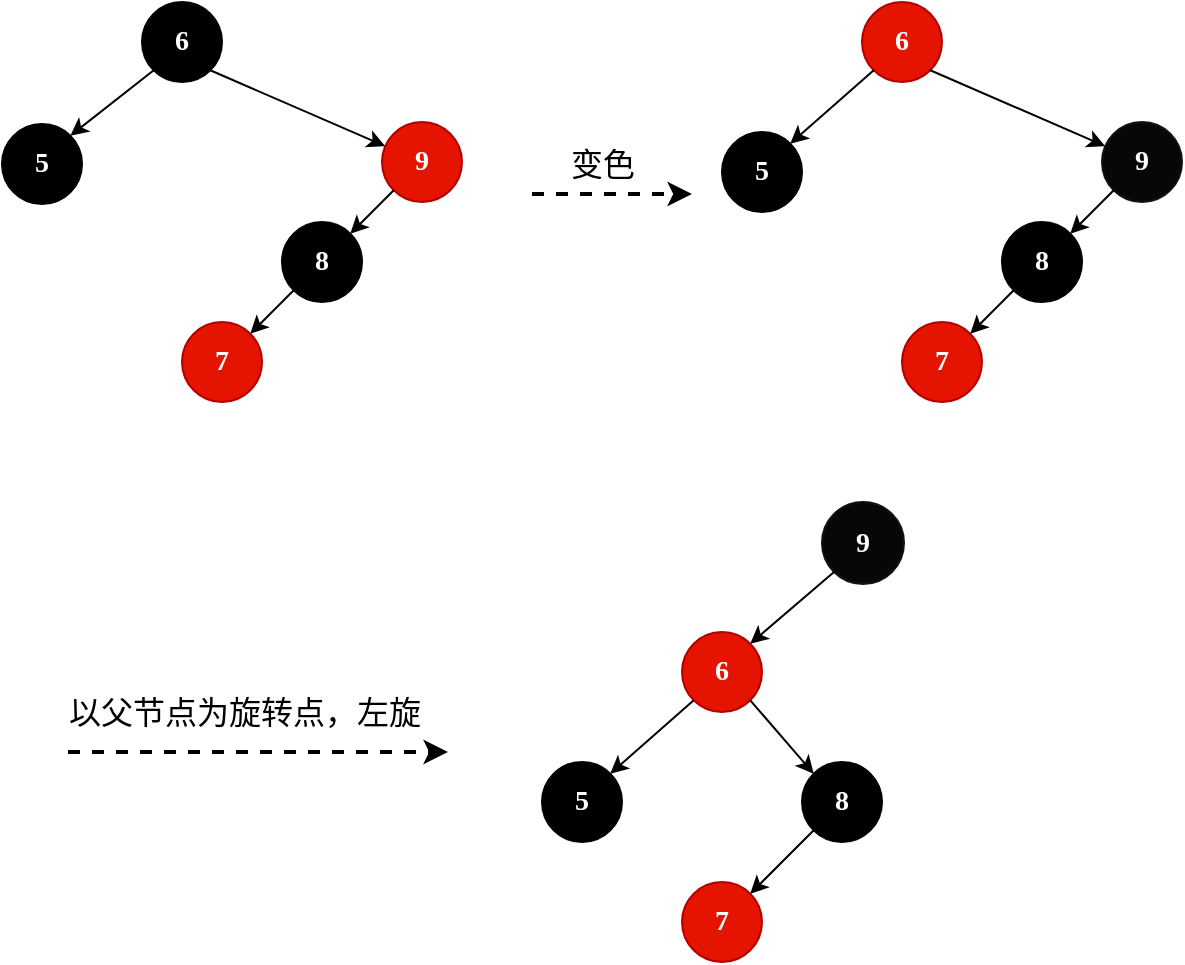 <mxfile version="21.2.8" type="device">
  <diagram name="Page-1" id="Dp2LCQyxZGAmDatRVv9P">
    <mxGraphModel dx="1931" dy="666" grid="1" gridSize="10" guides="1" tooltips="1" connect="1" arrows="1" fold="1" page="1" pageScale="1" pageWidth="827" pageHeight="1169" math="0" shadow="0">
      <root>
        <mxCell id="0" />
        <mxCell id="1" parent="0" />
        <mxCell id="cPJQanP_NMV2ZF2t2-Fl-1" value="&lt;font size=&quot;1&quot; style=&quot;&quot; color=&quot;#ffffff&quot; face=&quot;Verdana&quot;&gt;&lt;b style=&quot;font-size: 14px;&quot;&gt;6&lt;/b&gt;&lt;/font&gt;" style="ellipse;whiteSpace=wrap;html=1;aspect=fixed;fillColor=#000000;" vertex="1" parent="1">
          <mxGeometry x="20" y="200" width="40" height="40" as="geometry" />
        </mxCell>
        <mxCell id="cPJQanP_NMV2ZF2t2-Fl-2" value="&lt;font size=&quot;1&quot; style=&quot;&quot; color=&quot;#ffffff&quot; face=&quot;Verdana&quot;&gt;&lt;b style=&quot;font-size: 14px;&quot;&gt;5&lt;/b&gt;&lt;/font&gt;" style="ellipse;whiteSpace=wrap;html=1;aspect=fixed;fillColor=#000000;" vertex="1" parent="1">
          <mxGeometry x="-50" y="261" width="40" height="40" as="geometry" />
        </mxCell>
        <mxCell id="cPJQanP_NMV2ZF2t2-Fl-3" value="" style="endArrow=classic;html=1;rounded=0;exitX=0;exitY=1;exitDx=0;exitDy=0;entryX=1;entryY=0;entryDx=0;entryDy=0;" edge="1" parent="1" source="cPJQanP_NMV2ZF2t2-Fl-1" target="cPJQanP_NMV2ZF2t2-Fl-2">
          <mxGeometry width="50" height="50" relative="1" as="geometry">
            <mxPoint x="289" y="330" as="sourcePoint" />
            <mxPoint x="-16.858" y="265.858" as="targetPoint" />
          </mxGeometry>
        </mxCell>
        <mxCell id="cPJQanP_NMV2ZF2t2-Fl-4" value="&lt;font face=&quot;Verdana&quot; color=&quot;#ffffff&quot;&gt;&lt;span style=&quot;font-size: 14px;&quot;&gt;&lt;b&gt;9&lt;/b&gt;&lt;/span&gt;&lt;/font&gt;" style="ellipse;whiteSpace=wrap;html=1;aspect=fixed;fillColor=#e51400;fontColor=#ffffff;strokeColor=#B20000;" vertex="1" parent="1">
          <mxGeometry x="140" y="260" width="40" height="40" as="geometry" />
        </mxCell>
        <mxCell id="cPJQanP_NMV2ZF2t2-Fl-5" value="" style="endArrow=classic;html=1;rounded=0;exitX=1;exitY=1;exitDx=0;exitDy=0;" edge="1" parent="1" source="cPJQanP_NMV2ZF2t2-Fl-1" target="cPJQanP_NMV2ZF2t2-Fl-4">
          <mxGeometry width="50" height="50" relative="1" as="geometry">
            <mxPoint x="289" y="330" as="sourcePoint" />
            <mxPoint x="138.4" y="271" as="targetPoint" />
          </mxGeometry>
        </mxCell>
        <mxCell id="cPJQanP_NMV2ZF2t2-Fl-6" value="&lt;font size=&quot;1&quot; style=&quot;&quot; color=&quot;#ffffff&quot; face=&quot;Verdana&quot;&gt;&lt;b style=&quot;font-size: 14px;&quot;&gt;8&lt;/b&gt;&lt;/font&gt;" style="ellipse;whiteSpace=wrap;html=1;aspect=fixed;fillColor=#000000;" vertex="1" parent="1">
          <mxGeometry x="90" y="310" width="40" height="40" as="geometry" />
        </mxCell>
        <mxCell id="cPJQanP_NMV2ZF2t2-Fl-7" value="&lt;font size=&quot;1&quot; style=&quot;&quot; color=&quot;#ffffff&quot; face=&quot;Verdana&quot;&gt;&lt;b style=&quot;font-size: 14px;&quot;&gt;7&lt;/b&gt;&lt;/font&gt;" style="ellipse;whiteSpace=wrap;html=1;aspect=fixed;fillColor=#e51400;fontColor=#ffffff;strokeColor=#B20000;" vertex="1" parent="1">
          <mxGeometry x="40" y="360" width="40" height="40" as="geometry" />
        </mxCell>
        <mxCell id="cPJQanP_NMV2ZF2t2-Fl-8" value="" style="endArrow=classic;html=1;rounded=0;exitX=0;exitY=1;exitDx=0;exitDy=0;entryX=1;entryY=0;entryDx=0;entryDy=0;" edge="1" parent="1" source="cPJQanP_NMV2ZF2t2-Fl-6" target="cPJQanP_NMV2ZF2t2-Fl-7">
          <mxGeometry width="50" height="50" relative="1" as="geometry">
            <mxPoint x="360" y="460" as="sourcePoint" />
            <mxPoint x="410" y="410" as="targetPoint" />
          </mxGeometry>
        </mxCell>
        <mxCell id="cPJQanP_NMV2ZF2t2-Fl-9" value="" style="endArrow=classic;html=1;rounded=0;exitX=0;exitY=1;exitDx=0;exitDy=0;entryX=1;entryY=0;entryDx=0;entryDy=0;" edge="1" parent="1" source="cPJQanP_NMV2ZF2t2-Fl-4" target="cPJQanP_NMV2ZF2t2-Fl-6">
          <mxGeometry width="50" height="50" relative="1" as="geometry">
            <mxPoint x="280" y="350" as="sourcePoint" />
            <mxPoint x="330" y="300" as="targetPoint" />
          </mxGeometry>
        </mxCell>
        <mxCell id="cPJQanP_NMV2ZF2t2-Fl-10" value="" style="endArrow=classic;html=1;rounded=0;dashed=1;strokeWidth=2;" edge="1" parent="1">
          <mxGeometry width="50" height="50" relative="1" as="geometry">
            <mxPoint x="215" y="296" as="sourcePoint" />
            <mxPoint x="295" y="296" as="targetPoint" />
          </mxGeometry>
        </mxCell>
        <mxCell id="cPJQanP_NMV2ZF2t2-Fl-11" value="&lt;font style=&quot;font-size: 16px;&quot;&gt;变色&lt;/font&gt;" style="text;html=1;align=center;verticalAlign=middle;resizable=0;points=[];autosize=1;strokeColor=none;fillColor=none;" vertex="1" parent="1">
          <mxGeometry x="220" y="266" width="60" height="30" as="geometry" />
        </mxCell>
        <mxCell id="cPJQanP_NMV2ZF2t2-Fl-12" value="&lt;font size=&quot;1&quot; style=&quot;&quot; color=&quot;#ffffff&quot; face=&quot;Verdana&quot;&gt;&lt;b style=&quot;font-size: 14px;&quot;&gt;6&lt;/b&gt;&lt;/font&gt;" style="ellipse;whiteSpace=wrap;html=1;aspect=fixed;fillColor=#e51400;fontColor=#ffffff;strokeColor=#B20000;" vertex="1" parent="1">
          <mxGeometry x="380" y="200" width="40" height="40" as="geometry" />
        </mxCell>
        <mxCell id="cPJQanP_NMV2ZF2t2-Fl-13" value="&lt;font size=&quot;1&quot; style=&quot;&quot; color=&quot;#ffffff&quot; face=&quot;Verdana&quot;&gt;&lt;b style=&quot;font-size: 14px;&quot;&gt;5&lt;/b&gt;&lt;/font&gt;" style="ellipse;whiteSpace=wrap;html=1;aspect=fixed;fillColor=#000000;" vertex="1" parent="1">
          <mxGeometry x="310" y="265" width="40" height="40" as="geometry" />
        </mxCell>
        <mxCell id="cPJQanP_NMV2ZF2t2-Fl-14" value="" style="endArrow=classic;html=1;rounded=0;exitX=0;exitY=1;exitDx=0;exitDy=0;entryX=1;entryY=0;entryDx=0;entryDy=0;" edge="1" parent="1" source="cPJQanP_NMV2ZF2t2-Fl-12" target="cPJQanP_NMV2ZF2t2-Fl-13">
          <mxGeometry width="50" height="50" relative="1" as="geometry">
            <mxPoint x="649" y="330" as="sourcePoint" />
            <mxPoint x="343.142" y="265.858" as="targetPoint" />
          </mxGeometry>
        </mxCell>
        <mxCell id="cPJQanP_NMV2ZF2t2-Fl-15" value="&lt;font face=&quot;Verdana&quot; color=&quot;#ffffff&quot;&gt;&lt;span style=&quot;font-size: 14px;&quot;&gt;&lt;b&gt;9&lt;/b&gt;&lt;/span&gt;&lt;/font&gt;" style="ellipse;whiteSpace=wrap;html=1;aspect=fixed;fillColor=#090706;fontColor=#ffffff;strokeColor=#131111;" vertex="1" parent="1">
          <mxGeometry x="500" y="260" width="40" height="40" as="geometry" />
        </mxCell>
        <mxCell id="cPJQanP_NMV2ZF2t2-Fl-16" value="" style="endArrow=classic;html=1;rounded=0;exitX=1;exitY=1;exitDx=0;exitDy=0;" edge="1" parent="1" source="cPJQanP_NMV2ZF2t2-Fl-12" target="cPJQanP_NMV2ZF2t2-Fl-15">
          <mxGeometry width="50" height="50" relative="1" as="geometry">
            <mxPoint x="649" y="330" as="sourcePoint" />
            <mxPoint x="498.4" y="271" as="targetPoint" />
          </mxGeometry>
        </mxCell>
        <mxCell id="cPJQanP_NMV2ZF2t2-Fl-17" value="&lt;font size=&quot;1&quot; style=&quot;&quot; color=&quot;#ffffff&quot; face=&quot;Verdana&quot;&gt;&lt;b style=&quot;font-size: 14px;&quot;&gt;8&lt;/b&gt;&lt;/font&gt;" style="ellipse;whiteSpace=wrap;html=1;aspect=fixed;fillColor=#000000;" vertex="1" parent="1">
          <mxGeometry x="450" y="310" width="40" height="40" as="geometry" />
        </mxCell>
        <mxCell id="cPJQanP_NMV2ZF2t2-Fl-18" value="&lt;font size=&quot;1&quot; style=&quot;&quot; color=&quot;#ffffff&quot; face=&quot;Verdana&quot;&gt;&lt;b style=&quot;font-size: 14px;&quot;&gt;7&lt;/b&gt;&lt;/font&gt;" style="ellipse;whiteSpace=wrap;html=1;aspect=fixed;fillColor=#e51400;fontColor=#ffffff;strokeColor=#B20000;" vertex="1" parent="1">
          <mxGeometry x="400" y="360" width="40" height="40" as="geometry" />
        </mxCell>
        <mxCell id="cPJQanP_NMV2ZF2t2-Fl-19" value="" style="endArrow=classic;html=1;rounded=0;exitX=0;exitY=1;exitDx=0;exitDy=0;entryX=1;entryY=0;entryDx=0;entryDy=0;" edge="1" parent="1" source="cPJQanP_NMV2ZF2t2-Fl-17" target="cPJQanP_NMV2ZF2t2-Fl-18">
          <mxGeometry width="50" height="50" relative="1" as="geometry">
            <mxPoint x="720" y="460" as="sourcePoint" />
            <mxPoint x="770" y="410" as="targetPoint" />
          </mxGeometry>
        </mxCell>
        <mxCell id="cPJQanP_NMV2ZF2t2-Fl-20" value="" style="endArrow=classic;html=1;rounded=0;exitX=0;exitY=1;exitDx=0;exitDy=0;entryX=1;entryY=0;entryDx=0;entryDy=0;" edge="1" parent="1" source="cPJQanP_NMV2ZF2t2-Fl-15" target="cPJQanP_NMV2ZF2t2-Fl-17">
          <mxGeometry width="50" height="50" relative="1" as="geometry">
            <mxPoint x="640" y="350" as="sourcePoint" />
            <mxPoint x="690" y="300" as="targetPoint" />
          </mxGeometry>
        </mxCell>
        <mxCell id="cPJQanP_NMV2ZF2t2-Fl-30" value="&lt;font size=&quot;1&quot; style=&quot;&quot; color=&quot;#ffffff&quot; face=&quot;Verdana&quot;&gt;&lt;b style=&quot;font-size: 14px;&quot;&gt;6&lt;/b&gt;&lt;/font&gt;" style="ellipse;whiteSpace=wrap;html=1;aspect=fixed;fillColor=#e51400;fontColor=#ffffff;strokeColor=#B20000;" vertex="1" parent="1">
          <mxGeometry x="290" y="515" width="40" height="40" as="geometry" />
        </mxCell>
        <mxCell id="cPJQanP_NMV2ZF2t2-Fl-31" value="&lt;font size=&quot;1&quot; style=&quot;&quot; color=&quot;#ffffff&quot; face=&quot;Verdana&quot;&gt;&lt;b style=&quot;font-size: 14px;&quot;&gt;5&lt;/b&gt;&lt;/font&gt;" style="ellipse;whiteSpace=wrap;html=1;aspect=fixed;fillColor=#000000;" vertex="1" parent="1">
          <mxGeometry x="220" y="580" width="40" height="40" as="geometry" />
        </mxCell>
        <mxCell id="cPJQanP_NMV2ZF2t2-Fl-32" value="" style="endArrow=classic;html=1;rounded=0;exitX=0;exitY=1;exitDx=0;exitDy=0;entryX=1;entryY=0;entryDx=0;entryDy=0;" edge="1" parent="1" source="cPJQanP_NMV2ZF2t2-Fl-30" target="cPJQanP_NMV2ZF2t2-Fl-31">
          <mxGeometry width="50" height="50" relative="1" as="geometry">
            <mxPoint x="559" y="650" as="sourcePoint" />
            <mxPoint x="253.142" y="585.858" as="targetPoint" />
          </mxGeometry>
        </mxCell>
        <mxCell id="cPJQanP_NMV2ZF2t2-Fl-33" value="&lt;font size=&quot;1&quot; style=&quot;&quot; color=&quot;#ffffff&quot; face=&quot;Verdana&quot;&gt;&lt;b style=&quot;font-size: 14px;&quot;&gt;8&lt;/b&gt;&lt;/font&gt;" style="ellipse;whiteSpace=wrap;html=1;aspect=fixed;fillColor=#000000;" vertex="1" parent="1">
          <mxGeometry x="350" y="580" width="40" height="40" as="geometry" />
        </mxCell>
        <mxCell id="cPJQanP_NMV2ZF2t2-Fl-34" value="&lt;font size=&quot;1&quot; style=&quot;&quot; color=&quot;#ffffff&quot; face=&quot;Verdana&quot;&gt;&lt;b style=&quot;font-size: 14px;&quot;&gt;7&lt;/b&gt;&lt;/font&gt;" style="ellipse;whiteSpace=wrap;html=1;aspect=fixed;fillColor=#e51400;fontColor=#ffffff;strokeColor=#B20000;" vertex="1" parent="1">
          <mxGeometry x="290" y="640" width="40" height="40" as="geometry" />
        </mxCell>
        <mxCell id="cPJQanP_NMV2ZF2t2-Fl-35" value="" style="endArrow=classic;html=1;rounded=0;exitX=0;exitY=1;exitDx=0;exitDy=0;entryX=1;entryY=0;entryDx=0;entryDy=0;" edge="1" parent="1" source="cPJQanP_NMV2ZF2t2-Fl-33" target="cPJQanP_NMV2ZF2t2-Fl-34">
          <mxGeometry width="50" height="50" relative="1" as="geometry">
            <mxPoint x="661" y="728" as="sourcePoint" />
            <mxPoint x="711" y="678" as="targetPoint" />
          </mxGeometry>
        </mxCell>
        <mxCell id="cPJQanP_NMV2ZF2t2-Fl-36" value="" style="endArrow=classic;html=1;rounded=0;exitX=1;exitY=1;exitDx=0;exitDy=0;entryX=0;entryY=0;entryDx=0;entryDy=0;" edge="1" parent="1" source="cPJQanP_NMV2ZF2t2-Fl-30" target="cPJQanP_NMV2ZF2t2-Fl-33">
          <mxGeometry width="50" height="50" relative="1" as="geometry">
            <mxPoint x="330" y="510" as="sourcePoint" />
            <mxPoint x="380" y="460" as="targetPoint" />
          </mxGeometry>
        </mxCell>
        <mxCell id="cPJQanP_NMV2ZF2t2-Fl-37" value="&lt;font face=&quot;Verdana&quot; color=&quot;#ffffff&quot;&gt;&lt;span style=&quot;font-size: 14px;&quot;&gt;&lt;b&gt;9&lt;/b&gt;&lt;/span&gt;&lt;/font&gt;" style="ellipse;whiteSpace=wrap;html=1;aspect=fixed;fillColor=#090706;fontColor=#ffffff;strokeColor=#131111;" vertex="1" parent="1">
          <mxGeometry x="360" y="450" width="41" height="41" as="geometry" />
        </mxCell>
        <mxCell id="cPJQanP_NMV2ZF2t2-Fl-38" value="" style="endArrow=classic;html=1;rounded=0;exitX=0;exitY=1;exitDx=0;exitDy=0;entryX=1;entryY=0;entryDx=0;entryDy=0;" edge="1" parent="1" source="cPJQanP_NMV2ZF2t2-Fl-37" target="cPJQanP_NMV2ZF2t2-Fl-30">
          <mxGeometry width="50" height="50" relative="1" as="geometry">
            <mxPoint x="365" y="500" as="sourcePoint" />
            <mxPoint x="415" y="450" as="targetPoint" />
          </mxGeometry>
        </mxCell>
        <mxCell id="cPJQanP_NMV2ZF2t2-Fl-39" value="" style="endArrow=classic;html=1;rounded=0;dashed=1;strokeWidth=2;" edge="1" parent="1">
          <mxGeometry width="50" height="50" relative="1" as="geometry">
            <mxPoint x="-17" y="575" as="sourcePoint" />
            <mxPoint x="173" y="575" as="targetPoint" />
          </mxGeometry>
        </mxCell>
        <mxCell id="cPJQanP_NMV2ZF2t2-Fl-40" value="&lt;span style=&quot;font-size: 16px;&quot;&gt;以父节点为旋转点，左旋&lt;/span&gt;" style="text;html=1;align=center;verticalAlign=middle;resizable=0;points=[];autosize=1;strokeColor=none;fillColor=none;" vertex="1" parent="1">
          <mxGeometry x="-29" y="540" width="200" height="30" as="geometry" />
        </mxCell>
      </root>
    </mxGraphModel>
  </diagram>
</mxfile>
